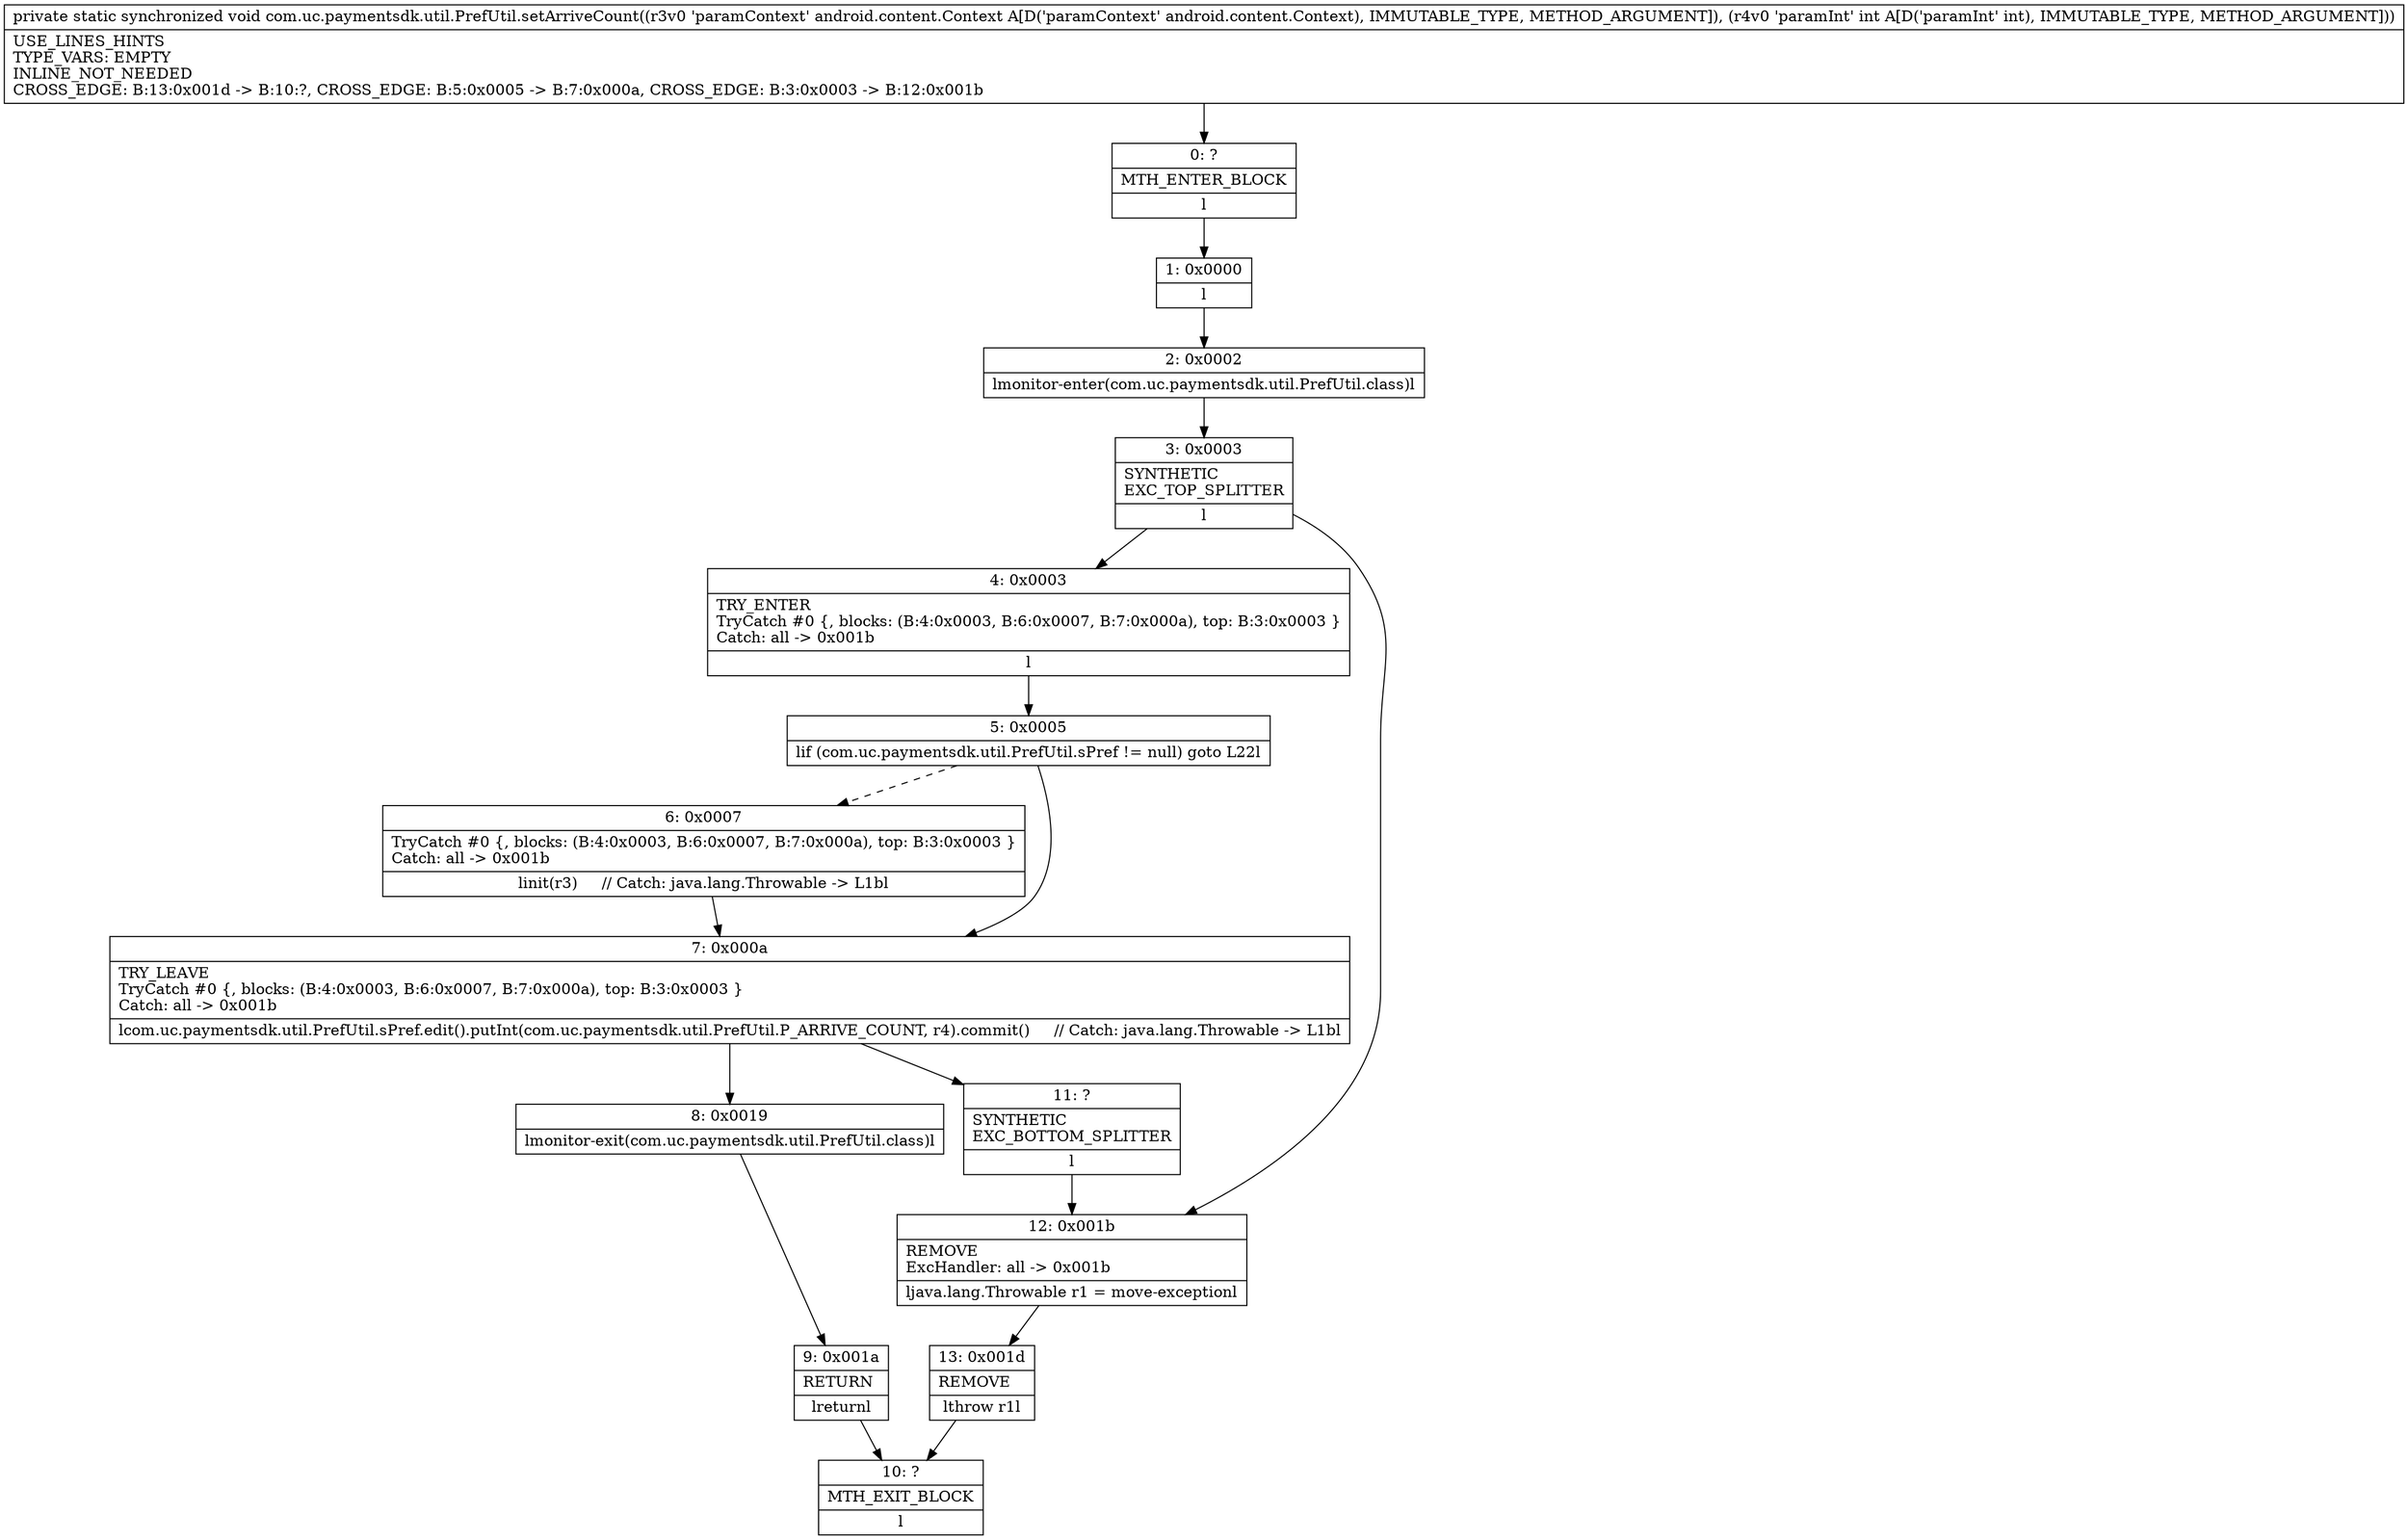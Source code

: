 digraph "CFG forcom.uc.paymentsdk.util.PrefUtil.setArriveCount(Landroid\/content\/Context;I)V" {
Node_0 [shape=record,label="{0\:\ ?|MTH_ENTER_BLOCK\l|l}"];
Node_1 [shape=record,label="{1\:\ 0x0000|l}"];
Node_2 [shape=record,label="{2\:\ 0x0002|lmonitor\-enter(com.uc.paymentsdk.util.PrefUtil.class)l}"];
Node_3 [shape=record,label="{3\:\ 0x0003|SYNTHETIC\lEXC_TOP_SPLITTER\l|l}"];
Node_4 [shape=record,label="{4\:\ 0x0003|TRY_ENTER\lTryCatch #0 \{, blocks: (B:4:0x0003, B:6:0x0007, B:7:0x000a), top: B:3:0x0003 \}\lCatch: all \-\> 0x001b\l|l}"];
Node_5 [shape=record,label="{5\:\ 0x0005|lif (com.uc.paymentsdk.util.PrefUtil.sPref != null) goto L22l}"];
Node_6 [shape=record,label="{6\:\ 0x0007|TryCatch #0 \{, blocks: (B:4:0x0003, B:6:0x0007, B:7:0x000a), top: B:3:0x0003 \}\lCatch: all \-\> 0x001b\l|linit(r3)     \/\/ Catch: java.lang.Throwable \-\> L1bl}"];
Node_7 [shape=record,label="{7\:\ 0x000a|TRY_LEAVE\lTryCatch #0 \{, blocks: (B:4:0x0003, B:6:0x0007, B:7:0x000a), top: B:3:0x0003 \}\lCatch: all \-\> 0x001b\l|lcom.uc.paymentsdk.util.PrefUtil.sPref.edit().putInt(com.uc.paymentsdk.util.PrefUtil.P_ARRIVE_COUNT, r4).commit()     \/\/ Catch: java.lang.Throwable \-\> L1bl}"];
Node_8 [shape=record,label="{8\:\ 0x0019|lmonitor\-exit(com.uc.paymentsdk.util.PrefUtil.class)l}"];
Node_9 [shape=record,label="{9\:\ 0x001a|RETURN\l|lreturnl}"];
Node_10 [shape=record,label="{10\:\ ?|MTH_EXIT_BLOCK\l|l}"];
Node_11 [shape=record,label="{11\:\ ?|SYNTHETIC\lEXC_BOTTOM_SPLITTER\l|l}"];
Node_12 [shape=record,label="{12\:\ 0x001b|REMOVE\lExcHandler: all \-\> 0x001b\l|ljava.lang.Throwable r1 = move\-exceptionl}"];
Node_13 [shape=record,label="{13\:\ 0x001d|REMOVE\l|lthrow r1l}"];
MethodNode[shape=record,label="{private static synchronized void com.uc.paymentsdk.util.PrefUtil.setArriveCount((r3v0 'paramContext' android.content.Context A[D('paramContext' android.content.Context), IMMUTABLE_TYPE, METHOD_ARGUMENT]), (r4v0 'paramInt' int A[D('paramInt' int), IMMUTABLE_TYPE, METHOD_ARGUMENT]))  | USE_LINES_HINTS\lTYPE_VARS: EMPTY\lINLINE_NOT_NEEDED\lCROSS_EDGE: B:13:0x001d \-\> B:10:?, CROSS_EDGE: B:5:0x0005 \-\> B:7:0x000a, CROSS_EDGE: B:3:0x0003 \-\> B:12:0x001b\l}"];
MethodNode -> Node_0;
Node_0 -> Node_1;
Node_1 -> Node_2;
Node_2 -> Node_3;
Node_3 -> Node_4;
Node_3 -> Node_12;
Node_4 -> Node_5;
Node_5 -> Node_6[style=dashed];
Node_5 -> Node_7;
Node_6 -> Node_7;
Node_7 -> Node_8;
Node_7 -> Node_11;
Node_8 -> Node_9;
Node_9 -> Node_10;
Node_11 -> Node_12;
Node_12 -> Node_13;
Node_13 -> Node_10;
}

